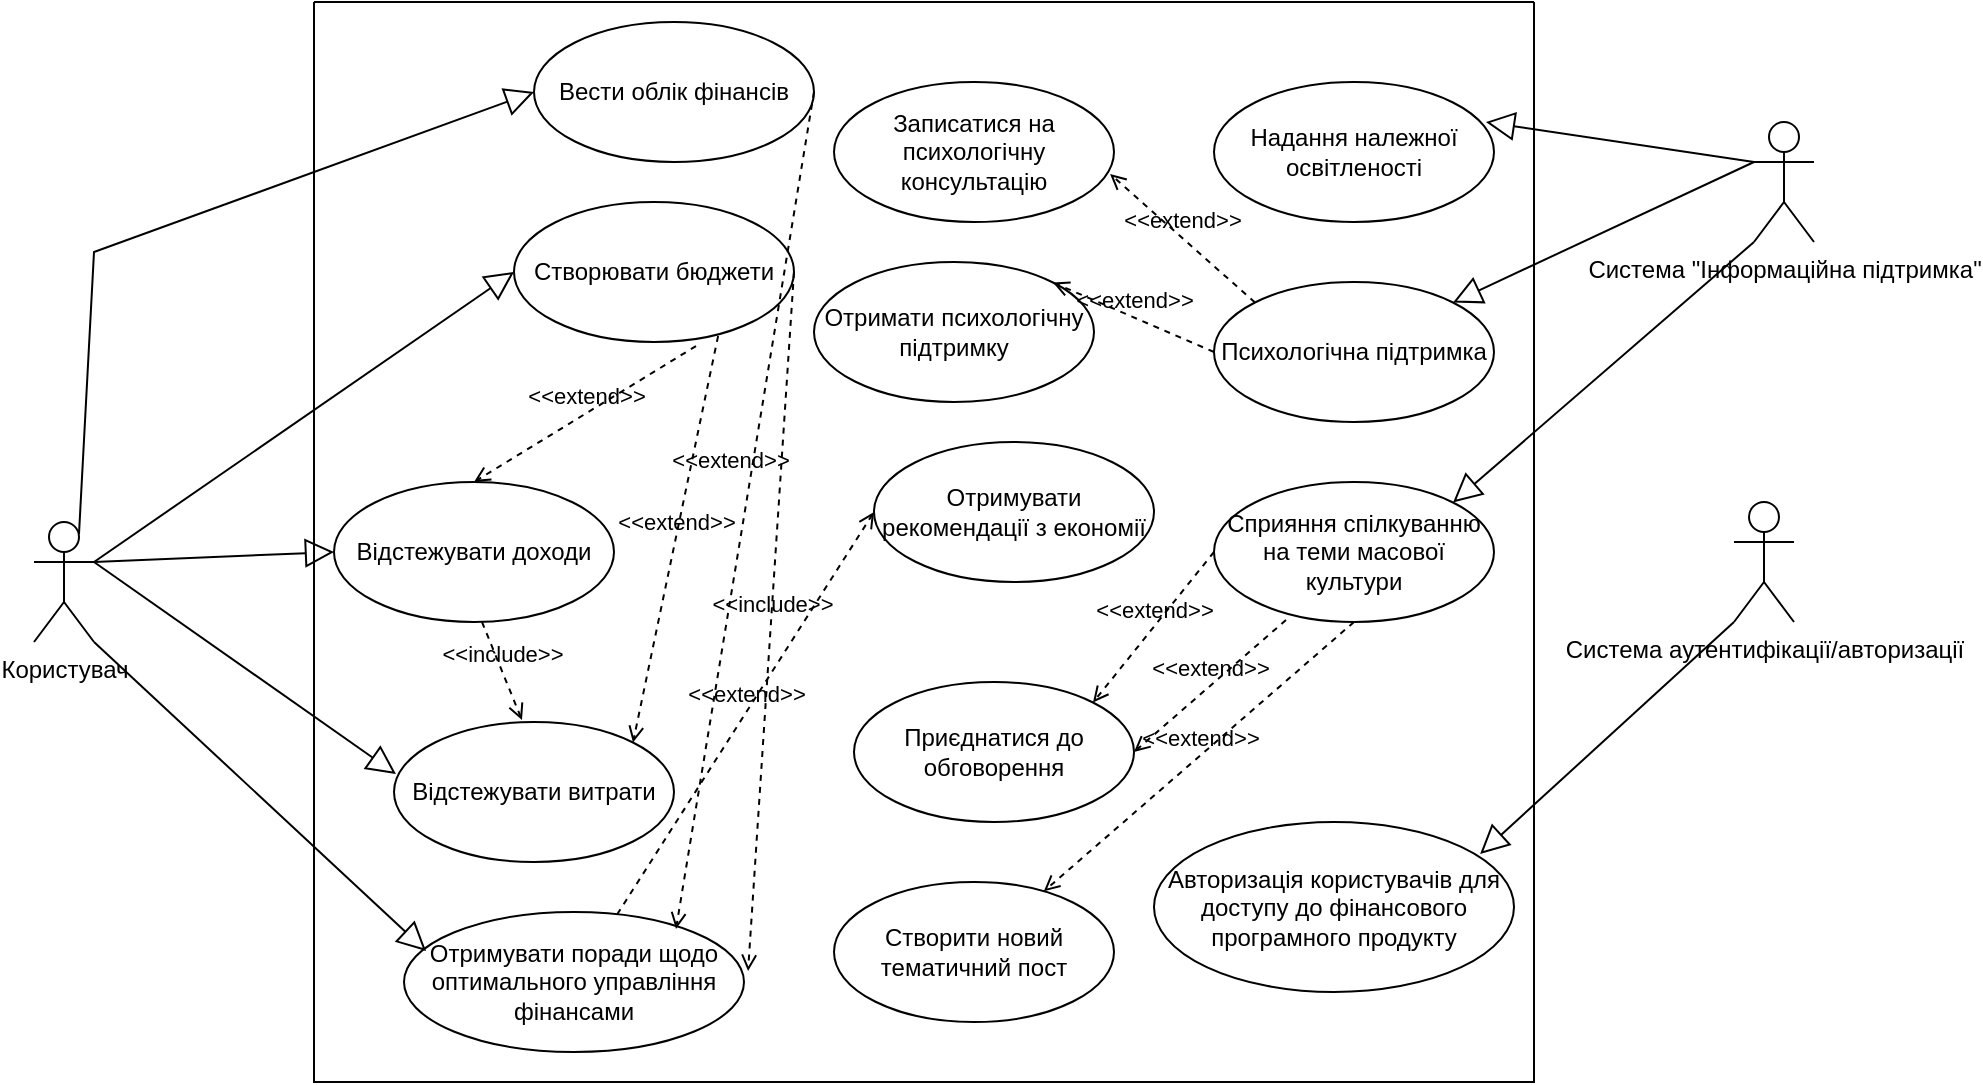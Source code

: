 <mxfile version="21.8.2" type="device">
  <diagram id="uHBDsyaV1fzHR2AeiQ1S" name="Страница — 1">
    <mxGraphModel dx="1678" dy="933" grid="1" gridSize="10" guides="1" tooltips="1" connect="1" arrows="1" fold="1" page="1" pageScale="1" pageWidth="827" pageHeight="1169" math="0" shadow="0">
      <root>
        <mxCell id="0" />
        <mxCell id="1" parent="0" />
        <mxCell id="850Aun4smcUS9TqjMppd-2" value="Система &quot;Інформаційна підтримка&quot;" style="shape=umlActor;verticalLabelPosition=bottom;verticalAlign=top;html=1;outlineConnect=0;" parent="1" vertex="1">
          <mxGeometry x="910" y="120" width="30" height="60" as="geometry" />
        </mxCell>
        <mxCell id="850Aun4smcUS9TqjMppd-3" value="Користувач" style="shape=umlActor;verticalLabelPosition=bottom;verticalAlign=top;html=1;outlineConnect=0;" parent="1" vertex="1">
          <mxGeometry x="50" y="320" width="30" height="60" as="geometry" />
        </mxCell>
        <mxCell id="850Aun4smcUS9TqjMppd-6" value="Система аутентифікації/авторизації" style="shape=umlActor;verticalLabelPosition=bottom;verticalAlign=top;html=1;outlineConnect=0;" parent="1" vertex="1">
          <mxGeometry x="900" y="310" width="30" height="60" as="geometry" />
        </mxCell>
        <mxCell id="850Aun4smcUS9TqjMppd-10" value="Вести облік фінансів" style="ellipse;whiteSpace=wrap;html=1;" parent="1" vertex="1">
          <mxGeometry x="300" y="70" width="140" height="70" as="geometry" />
        </mxCell>
        <mxCell id="850Aun4smcUS9TqjMppd-13" value="Отримувати поради щодо оптимального управління фінансами" style="ellipse;whiteSpace=wrap;html=1;" parent="1" vertex="1">
          <mxGeometry x="235" y="515" width="170" height="70" as="geometry" />
        </mxCell>
        <mxCell id="850Aun4smcUS9TqjMppd-14" value="Відстежувати витрати" style="ellipse;whiteSpace=wrap;html=1;" parent="1" vertex="1">
          <mxGeometry x="230" y="420" width="140" height="70" as="geometry" />
        </mxCell>
        <mxCell id="850Aun4smcUS9TqjMppd-15" value="Відстежувати доходи" style="ellipse;whiteSpace=wrap;html=1;" parent="1" vertex="1">
          <mxGeometry x="200" y="300" width="140" height="70" as="geometry" />
        </mxCell>
        <mxCell id="850Aun4smcUS9TqjMppd-16" value="Створювати бюджети" style="ellipse;whiteSpace=wrap;html=1;" parent="1" vertex="1">
          <mxGeometry x="290" y="160" width="140" height="70" as="geometry" />
        </mxCell>
        <mxCell id="850Aun4smcUS9TqjMppd-20" value="" style="edgeStyle=none;html=1;endArrow=block;endFill=0;endSize=12;verticalAlign=bottom;rounded=0;exitX=0.75;exitY=0.1;exitDx=0;exitDy=0;exitPerimeter=0;entryX=0;entryY=0.5;entryDx=0;entryDy=0;" parent="1" source="850Aun4smcUS9TqjMppd-3" target="850Aun4smcUS9TqjMppd-10" edge="1">
          <mxGeometry width="160" relative="1" as="geometry">
            <mxPoint x="330" y="500" as="sourcePoint" />
            <mxPoint x="490" y="500" as="targetPoint" />
            <Array as="points">
              <mxPoint x="80" y="185" />
            </Array>
          </mxGeometry>
        </mxCell>
        <mxCell id="850Aun4smcUS9TqjMppd-22" value="" style="edgeStyle=none;html=1;endArrow=block;endFill=0;endSize=12;verticalAlign=bottom;rounded=0;exitX=1;exitY=0.333;exitDx=0;exitDy=0;exitPerimeter=0;entryX=0;entryY=0.5;entryDx=0;entryDy=0;" parent="1" source="850Aun4smcUS9TqjMppd-3" target="850Aun4smcUS9TqjMppd-16" edge="1">
          <mxGeometry width="160" relative="1" as="geometry">
            <mxPoint x="330" y="500" as="sourcePoint" />
            <mxPoint x="490" y="500" as="targetPoint" />
          </mxGeometry>
        </mxCell>
        <mxCell id="850Aun4smcUS9TqjMppd-23" value="" style="edgeStyle=none;html=1;endArrow=block;endFill=0;endSize=12;verticalAlign=bottom;rounded=0;exitX=1;exitY=0.333;exitDx=0;exitDy=0;exitPerimeter=0;entryX=0;entryY=0.5;entryDx=0;entryDy=0;" parent="1" source="850Aun4smcUS9TqjMppd-3" target="850Aun4smcUS9TqjMppd-15" edge="1">
          <mxGeometry width="160" relative="1" as="geometry">
            <mxPoint x="330" y="500" as="sourcePoint" />
            <mxPoint x="490" y="500" as="targetPoint" />
          </mxGeometry>
        </mxCell>
        <mxCell id="850Aun4smcUS9TqjMppd-24" value="" style="edgeStyle=none;html=1;endArrow=block;endFill=0;endSize=12;verticalAlign=bottom;rounded=0;exitX=1;exitY=0.333;exitDx=0;exitDy=0;exitPerimeter=0;entryX=0.007;entryY=0.371;entryDx=0;entryDy=0;entryPerimeter=0;" parent="1" source="850Aun4smcUS9TqjMppd-3" target="850Aun4smcUS9TqjMppd-14" edge="1">
          <mxGeometry width="160" relative="1" as="geometry">
            <mxPoint x="330" y="500" as="sourcePoint" />
            <mxPoint x="490" y="500" as="targetPoint" />
          </mxGeometry>
        </mxCell>
        <mxCell id="850Aun4smcUS9TqjMppd-25" value="" style="edgeStyle=none;html=1;endArrow=block;endFill=0;endSize=12;verticalAlign=bottom;rounded=0;exitX=1;exitY=1;exitDx=0;exitDy=0;exitPerimeter=0;entryX=0.065;entryY=0.279;entryDx=0;entryDy=0;entryPerimeter=0;" parent="1" source="850Aun4smcUS9TqjMppd-3" target="850Aun4smcUS9TqjMppd-13" edge="1">
          <mxGeometry width="160" relative="1" as="geometry">
            <mxPoint x="330" y="500" as="sourcePoint" />
            <mxPoint x="490" y="500" as="targetPoint" />
          </mxGeometry>
        </mxCell>
        <mxCell id="850Aun4smcUS9TqjMppd-27" value="" style="edgeStyle=none;html=1;endArrow=block;endFill=0;endSize=12;verticalAlign=bottom;rounded=0;exitX=0;exitY=0.333;exitDx=0;exitDy=0;exitPerimeter=0;entryX=0.971;entryY=0.286;entryDx=0;entryDy=0;entryPerimeter=0;" parent="1" source="850Aun4smcUS9TqjMppd-2" target="850Aun4smcUS9TqjMppd-12" edge="1">
          <mxGeometry width="160" relative="1" as="geometry">
            <mxPoint x="560" y="450" as="sourcePoint" />
            <mxPoint x="720" y="450" as="targetPoint" />
          </mxGeometry>
        </mxCell>
        <mxCell id="850Aun4smcUS9TqjMppd-28" value="" style="edgeStyle=none;html=1;endArrow=block;endFill=0;endSize=12;verticalAlign=bottom;rounded=0;entryX=1;entryY=0;entryDx=0;entryDy=0;" parent="1" target="850Aun4smcUS9TqjMppd-11" edge="1">
          <mxGeometry width="160" relative="1" as="geometry">
            <mxPoint x="910" y="140" as="sourcePoint" />
            <mxPoint x="720" y="450" as="targetPoint" />
          </mxGeometry>
        </mxCell>
        <mxCell id="850Aun4smcUS9TqjMppd-29" value="" style="edgeStyle=none;html=1;endArrow=block;endFill=0;endSize=12;verticalAlign=bottom;rounded=0;entryX=1;entryY=0;entryDx=0;entryDy=0;exitX=0;exitY=1;exitDx=0;exitDy=0;exitPerimeter=0;" parent="1" source="850Aun4smcUS9TqjMppd-2" target="850Aun4smcUS9TqjMppd-18" edge="1">
          <mxGeometry width="160" relative="1" as="geometry">
            <mxPoint x="560" y="450" as="sourcePoint" />
            <mxPoint x="720" y="450" as="targetPoint" />
          </mxGeometry>
        </mxCell>
        <mxCell id="850Aun4smcUS9TqjMppd-30" value="" style="edgeStyle=none;html=1;endArrow=block;endFill=0;endSize=12;verticalAlign=bottom;rounded=0;exitX=0;exitY=1;exitDx=0;exitDy=0;exitPerimeter=0;entryX=0.906;entryY=0.188;entryDx=0;entryDy=0;entryPerimeter=0;" parent="1" source="850Aun4smcUS9TqjMppd-6" target="850Aun4smcUS9TqjMppd-17" edge="1">
          <mxGeometry width="160" relative="1" as="geometry">
            <mxPoint x="560" y="450" as="sourcePoint" />
            <mxPoint x="720" y="450" as="targetPoint" />
          </mxGeometry>
        </mxCell>
        <mxCell id="850Aun4smcUS9TqjMppd-36" value="&amp;lt;&amp;lt;include&amp;gt;&amp;gt;" style="html=1;verticalAlign=bottom;labelBackgroundColor=none;endArrow=open;endFill=0;dashed=1;rounded=0;exitX=1;exitY=0.5;exitDx=0;exitDy=0;entryX=1.012;entryY=0.421;entryDx=0;entryDy=0;entryPerimeter=0;" parent="1" source="850Aun4smcUS9TqjMppd-16" target="850Aun4smcUS9TqjMppd-13" edge="1">
          <mxGeometry width="160" relative="1" as="geometry">
            <mxPoint x="330" y="380" as="sourcePoint" />
            <mxPoint x="490" y="380" as="targetPoint" />
          </mxGeometry>
        </mxCell>
        <mxCell id="e3xICUxBegytRxq1TqQk-2" value="&amp;lt;&amp;lt;include&amp;gt;&amp;gt;" style="html=1;verticalAlign=bottom;labelBackgroundColor=none;endArrow=open;endFill=0;dashed=1;rounded=0;exitX=1;exitY=0.5;exitDx=0;exitDy=0;entryX=0.457;entryY=-0.014;entryDx=0;entryDy=0;entryPerimeter=0;" parent="1" target="850Aun4smcUS9TqjMppd-14" edge="1">
          <mxGeometry width="160" relative="1" as="geometry">
            <mxPoint x="274" y="370" as="sourcePoint" />
            <mxPoint x="286" y="689" as="targetPoint" />
          </mxGeometry>
        </mxCell>
        <mxCell id="e3xICUxBegytRxq1TqQk-3" value="&amp;lt;&amp;lt;extend&amp;gt;&amp;gt;" style="html=1;verticalAlign=bottom;labelBackgroundColor=none;endArrow=open;endFill=0;dashed=1;rounded=0;exitX=1;exitY=0.5;exitDx=0;exitDy=0;entryX=0.8;entryY=0.121;entryDx=0;entryDy=0;entryPerimeter=0;" parent="1" source="850Aun4smcUS9TqjMppd-10" target="850Aun4smcUS9TqjMppd-13" edge="1">
          <mxGeometry x="-0.068" y="-10" width="160" relative="1" as="geometry">
            <mxPoint x="330" y="410" as="sourcePoint" />
            <mxPoint x="490" y="410" as="targetPoint" />
            <mxPoint as="offset" />
          </mxGeometry>
        </mxCell>
        <mxCell id="e3xICUxBegytRxq1TqQk-5" value="&amp;lt;&amp;lt;extend&amp;gt;&amp;gt;" style="html=1;verticalAlign=bottom;labelBackgroundColor=none;endArrow=open;endFill=0;dashed=1;rounded=0;exitX=0.65;exitY=1.029;exitDx=0;exitDy=0;exitPerimeter=0;entryX=0.5;entryY=0;entryDx=0;entryDy=0;" parent="1" source="850Aun4smcUS9TqjMppd-16" target="850Aun4smcUS9TqjMppd-15" edge="1">
          <mxGeometry width="160" relative="1" as="geometry">
            <mxPoint x="330" y="410" as="sourcePoint" />
            <mxPoint x="490" y="410" as="targetPoint" />
          </mxGeometry>
        </mxCell>
        <mxCell id="e3xICUxBegytRxq1TqQk-6" value="&amp;lt;&amp;lt;extend&amp;gt;&amp;gt;" style="html=1;verticalAlign=bottom;labelBackgroundColor=none;endArrow=open;endFill=0;dashed=1;rounded=0;exitX=0.729;exitY=0.957;exitDx=0;exitDy=0;exitPerimeter=0;entryX=1;entryY=0;entryDx=0;entryDy=0;" parent="1" source="850Aun4smcUS9TqjMppd-16" target="850Aun4smcUS9TqjMppd-14" edge="1">
          <mxGeometry width="160" relative="1" as="geometry">
            <mxPoint x="330" y="410" as="sourcePoint" />
            <mxPoint x="490" y="410" as="targetPoint" />
          </mxGeometry>
        </mxCell>
        <mxCell id="e3xICUxBegytRxq1TqQk-8" value="Отримати психологічну підтримку" style="ellipse;whiteSpace=wrap;html=1;" parent="1" vertex="1">
          <mxGeometry x="440" y="190" width="140" height="70" as="geometry" />
        </mxCell>
        <mxCell id="e3xICUxBegytRxq1TqQk-9" value="&amp;lt;&amp;lt;extend&amp;gt;&amp;gt;" style="html=1;verticalAlign=bottom;labelBackgroundColor=none;endArrow=open;endFill=0;dashed=1;rounded=0;entryX=0;entryY=0.5;entryDx=0;entryDy=0;" parent="1" source="850Aun4smcUS9TqjMppd-13" target="e3xICUxBegytRxq1TqQk-7" edge="1">
          <mxGeometry width="160" relative="1" as="geometry">
            <mxPoint x="330" y="420" as="sourcePoint" />
            <mxPoint x="490" y="420" as="targetPoint" />
          </mxGeometry>
        </mxCell>
        <mxCell id="e3xICUxBegytRxq1TqQk-10" value="&amp;lt;&amp;lt;extend&amp;gt;&amp;gt;" style="html=1;verticalAlign=bottom;labelBackgroundColor=none;endArrow=open;endFill=0;dashed=1;rounded=0;exitX=0;exitY=0.5;exitDx=0;exitDy=0;entryX=1;entryY=0;entryDx=0;entryDy=0;" parent="1" source="850Aun4smcUS9TqjMppd-11" target="e3xICUxBegytRxq1TqQk-8" edge="1">
          <mxGeometry width="160" relative="1" as="geometry">
            <mxPoint x="330" y="440" as="sourcePoint" />
            <mxPoint x="490" y="440" as="targetPoint" />
          </mxGeometry>
        </mxCell>
        <mxCell id="e3xICUxBegytRxq1TqQk-11" value="Записатися на психологічну консультацію" style="ellipse;whiteSpace=wrap;html=1;" parent="1" vertex="1">
          <mxGeometry x="450" y="100" width="140" height="70" as="geometry" />
        </mxCell>
        <mxCell id="e3xICUxBegytRxq1TqQk-12" value="&amp;lt;&amp;lt;extend&amp;gt;&amp;gt;" style="html=1;verticalAlign=bottom;labelBackgroundColor=none;endArrow=open;endFill=0;dashed=1;rounded=0;exitX=0;exitY=0;exitDx=0;exitDy=0;entryX=0.986;entryY=0.657;entryDx=0;entryDy=0;entryPerimeter=0;" parent="1" source="850Aun4smcUS9TqjMppd-11" target="e3xICUxBegytRxq1TqQk-11" edge="1">
          <mxGeometry width="160" relative="1" as="geometry">
            <mxPoint x="330" y="450" as="sourcePoint" />
            <mxPoint x="490" y="450" as="targetPoint" />
          </mxGeometry>
        </mxCell>
        <mxCell id="fulO5rjEUo-BWxOvhixJ-8" value="" style="swimlane;startSize=0;" vertex="1" parent="1">
          <mxGeometry x="190" y="60" width="610" height="540" as="geometry" />
        </mxCell>
        <mxCell id="850Aun4smcUS9TqjMppd-12" value="Надання належної освітленості" style="ellipse;whiteSpace=wrap;html=1;" parent="fulO5rjEUo-BWxOvhixJ-8" vertex="1">
          <mxGeometry x="450" y="40" width="140" height="70" as="geometry" />
        </mxCell>
        <mxCell id="850Aun4smcUS9TqjMppd-11" value="Психологічна підтримка" style="ellipse;whiteSpace=wrap;html=1;" parent="fulO5rjEUo-BWxOvhixJ-8" vertex="1">
          <mxGeometry x="450" y="140" width="140" height="70" as="geometry" />
        </mxCell>
        <mxCell id="850Aun4smcUS9TqjMppd-18" value="Сприяння спілкуванню на теми масової культури" style="ellipse;whiteSpace=wrap;html=1;" parent="fulO5rjEUo-BWxOvhixJ-8" vertex="1">
          <mxGeometry x="450" y="240" width="140" height="70" as="geometry" />
        </mxCell>
        <mxCell id="850Aun4smcUS9TqjMppd-17" value="Авторизація користувачів для доступу до фінансового програмного продукту" style="ellipse;whiteSpace=wrap;html=1;" parent="fulO5rjEUo-BWxOvhixJ-8" vertex="1">
          <mxGeometry x="420" y="410" width="180" height="85" as="geometry" />
        </mxCell>
        <mxCell id="e3xICUxBegytRxq1TqQk-14" value="Створити новий тематичний пост" style="ellipse;whiteSpace=wrap;html=1;" parent="fulO5rjEUo-BWxOvhixJ-8" vertex="1">
          <mxGeometry x="260" y="440" width="140" height="70" as="geometry" />
        </mxCell>
        <mxCell id="fulO5rjEUo-BWxOvhixJ-2" value="&amp;lt;&amp;lt;extend&amp;gt;&amp;gt;" style="html=1;verticalAlign=bottom;labelBackgroundColor=none;endArrow=open;endFill=0;dashed=1;rounded=0;exitX=0.5;exitY=1;exitDx=0;exitDy=0;" edge="1" parent="fulO5rjEUo-BWxOvhixJ-8" source="850Aun4smcUS9TqjMppd-18" target="e3xICUxBegytRxq1TqQk-14">
          <mxGeometry width="160" relative="1" as="geometry">
            <mxPoint x="516" y="349" as="sourcePoint" />
            <mxPoint x="420" y="458" as="targetPoint" />
          </mxGeometry>
        </mxCell>
        <mxCell id="e3xICUxBegytRxq1TqQk-15" value="Приєднатися до обговорення" style="ellipse;whiteSpace=wrap;html=1;" parent="fulO5rjEUo-BWxOvhixJ-8" vertex="1">
          <mxGeometry x="270" y="340" width="140" height="70" as="geometry" />
        </mxCell>
        <mxCell id="e3xICUxBegytRxq1TqQk-16" value="&amp;lt;&amp;lt;extend&amp;gt;&amp;gt;" style="html=1;verticalAlign=bottom;labelBackgroundColor=none;endArrow=open;endFill=0;dashed=1;rounded=0;exitX=0.257;exitY=0.986;exitDx=0;exitDy=0;exitPerimeter=0;entryX=1;entryY=0.5;entryDx=0;entryDy=0;" parent="fulO5rjEUo-BWxOvhixJ-8" source="850Aun4smcUS9TqjMppd-18" target="e3xICUxBegytRxq1TqQk-15" edge="1">
          <mxGeometry width="160" relative="1" as="geometry">
            <mxPoint x="140" y="400" as="sourcePoint" />
            <mxPoint x="300" y="400" as="targetPoint" />
          </mxGeometry>
        </mxCell>
        <mxCell id="e3xICUxBegytRxq1TqQk-17" value="&amp;lt;&amp;lt;extend&amp;gt;&amp;gt;" style="html=1;verticalAlign=bottom;labelBackgroundColor=none;endArrow=open;endFill=0;dashed=1;rounded=0;exitX=0;exitY=0.5;exitDx=0;exitDy=0;entryX=1;entryY=0;entryDx=0;entryDy=0;" parent="fulO5rjEUo-BWxOvhixJ-8" source="850Aun4smcUS9TqjMppd-18" target="e3xICUxBegytRxq1TqQk-15" edge="1">
          <mxGeometry width="160" relative="1" as="geometry">
            <mxPoint x="140" y="400" as="sourcePoint" />
            <mxPoint x="300" y="400" as="targetPoint" />
          </mxGeometry>
        </mxCell>
        <mxCell id="e3xICUxBegytRxq1TqQk-7" value="Отримувати рекомендації з економії" style="ellipse;whiteSpace=wrap;html=1;" parent="fulO5rjEUo-BWxOvhixJ-8" vertex="1">
          <mxGeometry x="280" y="220" width="140" height="70" as="geometry" />
        </mxCell>
      </root>
    </mxGraphModel>
  </diagram>
</mxfile>
